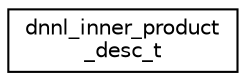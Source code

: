 digraph "Graphical Class Hierarchy"
{
 // LATEX_PDF_SIZE
  edge [fontname="Helvetica",fontsize="10",labelfontname="Helvetica",labelfontsize="10"];
  node [fontname="Helvetica",fontsize="10",shape=record];
  rankdir="LR";
  Node0 [label="dnnl_inner_product\l_desc_t",height=0.2,width=0.4,color="black", fillcolor="white", style="filled",URL="$structdnnl__inner__product__desc__t.html",tooltip="A descriptor of an inner product operation."];
}
